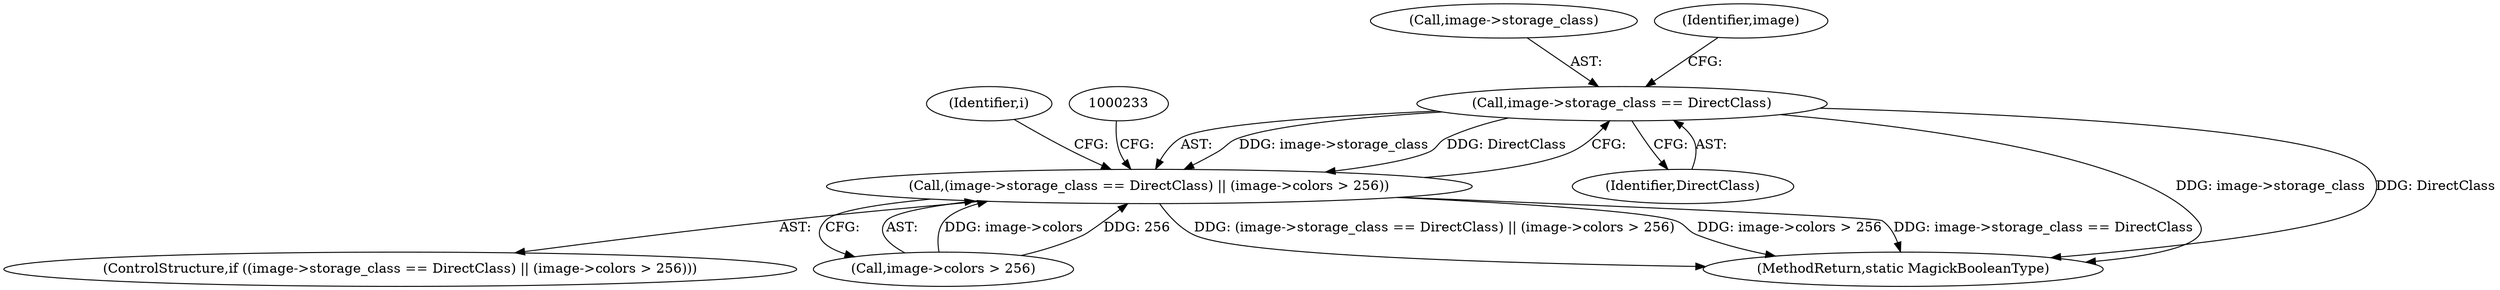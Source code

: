 digraph "0_ImageMagick_10b3823a7619ed22d42764733eb052c4159bc8c1_1@pointer" {
"1000222" [label="(Call,image->storage_class == DirectClass)"];
"1000221" [label="(Call,(image->storage_class == DirectClass) || (image->colors > 256))"];
"1000220" [label="(ControlStructure,if ((image->storage_class == DirectClass) || (image->colors > 256)))"];
"1000227" [label="(Call,image->colors > 256)"];
"1000223" [label="(Call,image->storage_class)"];
"1000239" [label="(Identifier,i)"];
"1000221" [label="(Call,(image->storage_class == DirectClass) || (image->colors > 256))"];
"1000229" [label="(Identifier,image)"];
"1000222" [label="(Call,image->storage_class == DirectClass)"];
"1000226" [label="(Identifier,DirectClass)"];
"1000590" [label="(MethodReturn,static MagickBooleanType)"];
"1000222" -> "1000221"  [label="AST: "];
"1000222" -> "1000226"  [label="CFG: "];
"1000223" -> "1000222"  [label="AST: "];
"1000226" -> "1000222"  [label="AST: "];
"1000229" -> "1000222"  [label="CFG: "];
"1000221" -> "1000222"  [label="CFG: "];
"1000222" -> "1000590"  [label="DDG: image->storage_class"];
"1000222" -> "1000590"  [label="DDG: DirectClass"];
"1000222" -> "1000221"  [label="DDG: image->storage_class"];
"1000222" -> "1000221"  [label="DDG: DirectClass"];
"1000221" -> "1000220"  [label="AST: "];
"1000221" -> "1000227"  [label="CFG: "];
"1000227" -> "1000221"  [label="AST: "];
"1000233" -> "1000221"  [label="CFG: "];
"1000239" -> "1000221"  [label="CFG: "];
"1000221" -> "1000590"  [label="DDG: (image->storage_class == DirectClass) || (image->colors > 256)"];
"1000221" -> "1000590"  [label="DDG: image->colors > 256"];
"1000221" -> "1000590"  [label="DDG: image->storage_class == DirectClass"];
"1000227" -> "1000221"  [label="DDG: image->colors"];
"1000227" -> "1000221"  [label="DDG: 256"];
}
